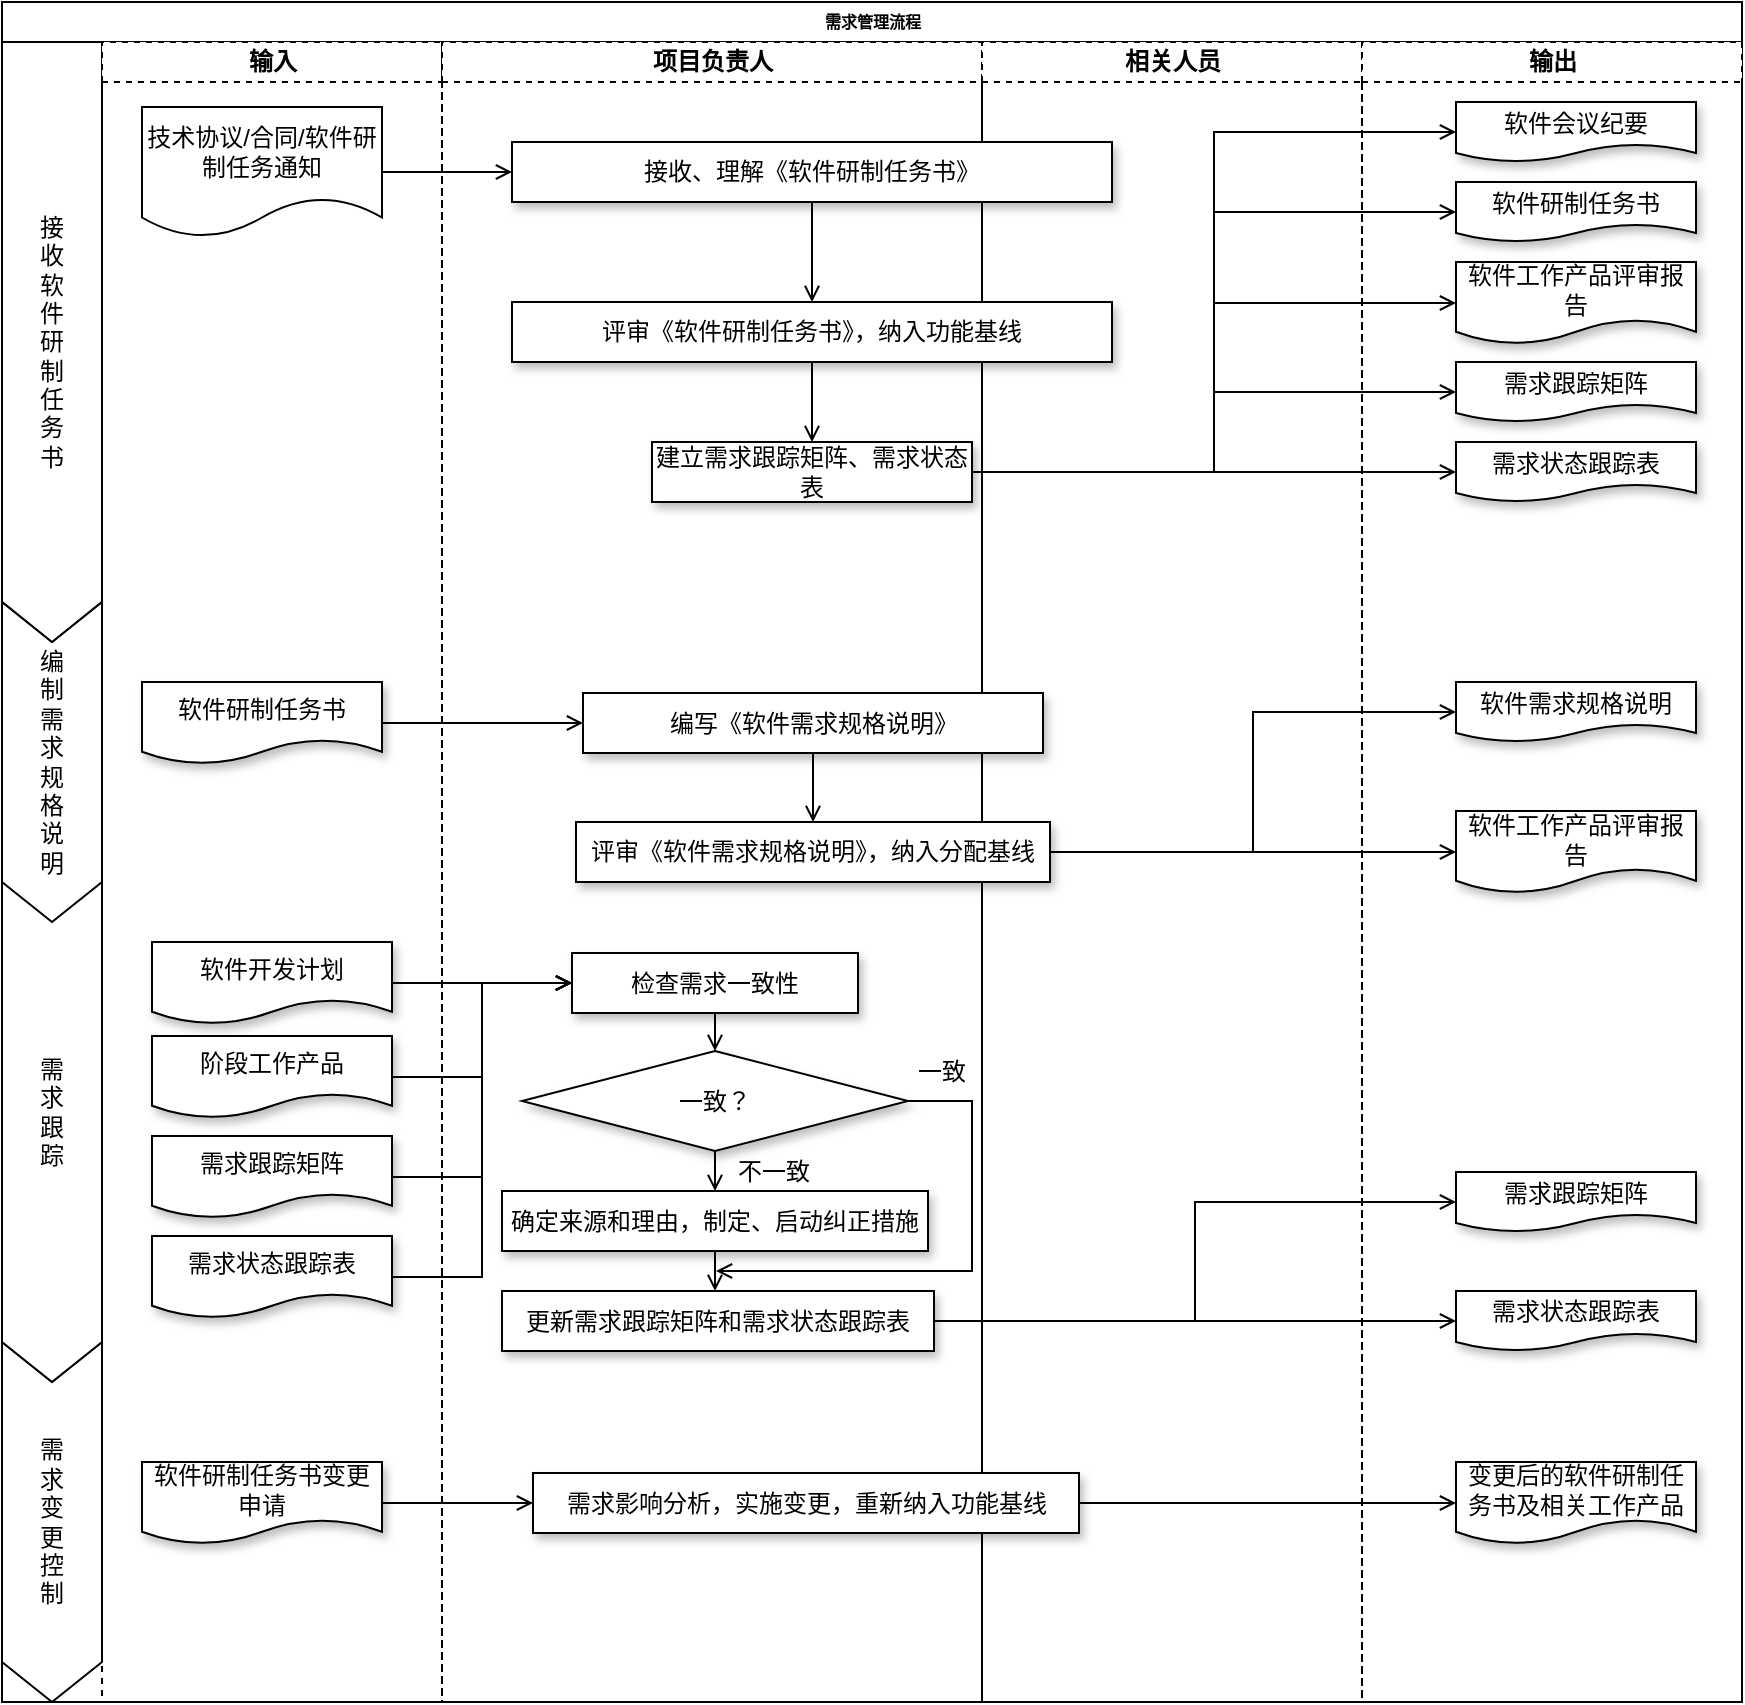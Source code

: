 <mxfile version="14.1.8" type="github">
  <diagram id="BIFD0itbEsLKPEQYxmJw" name="Page-1">
    <mxGraphModel dx="920" dy="528" grid="1" gridSize="10" guides="1" tooltips="1" connect="1" arrows="1" fold="1" page="1" pageScale="1" pageWidth="827" pageHeight="1169" math="0" shadow="0">
      <root>
        <mxCell id="0" />
        <mxCell id="1" parent="0" />
        <mxCell id="5naSUm5lGmLeOfdFWZ7L-22" value="需求管理流程" style="swimlane;html=1;childLayout=stackLayout;startSize=20;rounded=0;shadow=0;labelBackgroundColor=none;strokeWidth=1;fontFamily=Verdana;fontSize=8;align=center;" parent="1" vertex="1">
          <mxGeometry width="870" height="850" as="geometry">
            <mxRectangle x="20" y="940" width="60" height="20" as="alternateBounds" />
          </mxGeometry>
        </mxCell>
        <mxCell id="1lWDXWaLe5CV8tnP0nUf-1" value="" style="group" parent="5naSUm5lGmLeOfdFWZ7L-22" vertex="1" connectable="0">
          <mxGeometry y="20" width="50" height="830" as="geometry" />
        </mxCell>
        <mxCell id="1lWDXWaLe5CV8tnP0nUf-2" value="需&lt;br&gt;求&lt;br&gt;变&lt;br&gt;更&lt;br&gt;控&lt;br&gt;制" style="shape=step;perimeter=stepPerimeter;whiteSpace=wrap;html=1;fixedSize=1;size=20;direction=south;" parent="1lWDXWaLe5CV8tnP0nUf-1" vertex="1">
          <mxGeometry y="650" width="50" height="180" as="geometry" />
        </mxCell>
        <mxCell id="1lWDXWaLe5CV8tnP0nUf-3" value="需&lt;br&gt;求&lt;br&gt;跟&lt;br&gt;踪" style="shape=step;perimeter=stepPerimeter;whiteSpace=wrap;html=1;fixedSize=1;size=20;direction=south;" parent="1lWDXWaLe5CV8tnP0nUf-1" vertex="1">
          <mxGeometry y="400" width="50" height="270" as="geometry" />
        </mxCell>
        <mxCell id="1lWDXWaLe5CV8tnP0nUf-4" value="编&lt;br&gt;制&lt;br&gt;需&lt;br&gt;求&lt;br&gt;规&lt;br&gt;格&lt;br&gt;说&lt;br&gt;明" style="shape=step;perimeter=stepPerimeter;whiteSpace=wrap;html=1;fixedSize=1;size=20;direction=south;" parent="1lWDXWaLe5CV8tnP0nUf-1" vertex="1">
          <mxGeometry y="280" width="50" height="160" as="geometry" />
        </mxCell>
        <mxCell id="1lWDXWaLe5CV8tnP0nUf-5" value="接&lt;br&gt;收&lt;br&gt;软&lt;br&gt;件&lt;br&gt;研&lt;br&gt;制&lt;br&gt;任&lt;br&gt;务&lt;br&gt;书" style="shape=offPageConnector;whiteSpace=wrap;html=1;size=0.067;" parent="1lWDXWaLe5CV8tnP0nUf-1" vertex="1">
          <mxGeometry width="50" height="300" as="geometry" />
        </mxCell>
        <mxCell id="5naSUm5lGmLeOfdFWZ7L-23" value="输入" style="swimlane;html=1;startSize=20;dashed=1;" parent="5naSUm5lGmLeOfdFWZ7L-22" vertex="1">
          <mxGeometry x="50" y="20" width="170" height="830" as="geometry" />
        </mxCell>
        <mxCell id="5naSUm5lGmLeOfdFWZ7L-68" value="技术协议/合同/软件研制任务通知" style="shape=document;whiteSpace=wrap;html=1;boundedLbl=1;fontSize=12;" parent="5naSUm5lGmLeOfdFWZ7L-23" vertex="1">
          <mxGeometry x="20" y="32.5" width="120" height="65" as="geometry" />
        </mxCell>
        <mxCell id="5naSUm5lGmLeOfdFWZ7L-151" value="软件研制任务书" style="shape=document;whiteSpace=wrap;html=1;boundedLbl=1;shadow=1;fontSize=12;" parent="5naSUm5lGmLeOfdFWZ7L-23" vertex="1">
          <mxGeometry x="20" y="320" width="120" height="41" as="geometry" />
        </mxCell>
        <mxCell id="5naSUm5lGmLeOfdFWZ7L-157" value="软件研制任务书变更申请" style="shape=document;whiteSpace=wrap;html=1;boundedLbl=1;shadow=1;fontSize=12;" parent="5naSUm5lGmLeOfdFWZ7L-23" vertex="1">
          <mxGeometry x="20" y="710" width="120" height="41" as="geometry" />
        </mxCell>
        <mxCell id="5naSUm5lGmLeOfdFWZ7L-166" value="软件开发计划" style="shape=document;whiteSpace=wrap;html=1;boundedLbl=1;shadow=1;fontSize=12;" parent="5naSUm5lGmLeOfdFWZ7L-23" vertex="1">
          <mxGeometry x="25" y="450" width="120" height="41" as="geometry" />
        </mxCell>
        <mxCell id="5naSUm5lGmLeOfdFWZ7L-167" value="阶段工作产品" style="shape=document;whiteSpace=wrap;html=1;boundedLbl=1;shadow=1;fontSize=12;" parent="5naSUm5lGmLeOfdFWZ7L-23" vertex="1">
          <mxGeometry x="25" y="497" width="120" height="41" as="geometry" />
        </mxCell>
        <mxCell id="5naSUm5lGmLeOfdFWZ7L-168" value="需求跟踪矩阵" style="shape=document;whiteSpace=wrap;html=1;boundedLbl=1;shadow=1;fontSize=12;" parent="5naSUm5lGmLeOfdFWZ7L-23" vertex="1">
          <mxGeometry x="25" y="547" width="120" height="41" as="geometry" />
        </mxCell>
        <mxCell id="5naSUm5lGmLeOfdFWZ7L-169" value="需求状态跟踪表" style="shape=document;whiteSpace=wrap;html=1;boundedLbl=1;shadow=1;fontSize=12;" parent="5naSUm5lGmLeOfdFWZ7L-23" vertex="1">
          <mxGeometry x="25" y="597" width="120" height="41" as="geometry" />
        </mxCell>
        <mxCell id="5naSUm5lGmLeOfdFWZ7L-49" value="项目负责人" style="swimlane;html=1;startSize=20;dashed=1;" parent="5naSUm5lGmLeOfdFWZ7L-22" vertex="1">
          <mxGeometry x="220" y="20" width="270" height="830" as="geometry" />
        </mxCell>
        <mxCell id="5naSUm5lGmLeOfdFWZ7L-172" style="edgeStyle=elbowEdgeStyle;rounded=0;orthogonalLoop=1;jettySize=auto;html=1;entryX=0.5;entryY=0;entryDx=0;entryDy=0;fontSize=12;endArrow=open;endFill=0;" parent="5naSUm5lGmLeOfdFWZ7L-49" source="5naSUm5lGmLeOfdFWZ7L-170" target="5naSUm5lGmLeOfdFWZ7L-171" edge="1">
          <mxGeometry relative="1" as="geometry" />
        </mxCell>
        <mxCell id="5naSUm5lGmLeOfdFWZ7L-170" value="检查需求一致性" style="rounded=0;whiteSpace=wrap;html=1;shadow=1;fontSize=12;" parent="5naSUm5lGmLeOfdFWZ7L-49" vertex="1">
          <mxGeometry x="65" y="455.5" width="143" height="30" as="geometry" />
        </mxCell>
        <mxCell id="5naSUm5lGmLeOfdFWZ7L-178" style="edgeStyle=elbowEdgeStyle;rounded=0;orthogonalLoop=1;jettySize=auto;html=1;endArrow=open;endFill=0;fontSize=12;" parent="5naSUm5lGmLeOfdFWZ7L-49" source="5naSUm5lGmLeOfdFWZ7L-171" target="5naSUm5lGmLeOfdFWZ7L-173" edge="1">
          <mxGeometry relative="1" as="geometry" />
        </mxCell>
        <mxCell id="5naSUm5lGmLeOfdFWZ7L-210" style="edgeStyle=orthogonalEdgeStyle;rounded=0;sketch=0;orthogonalLoop=1;jettySize=auto;html=1;endArrow=open;endFill=0;strokeColor=#000000;exitX=1;exitY=0.5;exitDx=0;exitDy=0;" parent="5naSUm5lGmLeOfdFWZ7L-49" source="5naSUm5lGmLeOfdFWZ7L-171" edge="1">
          <mxGeometry relative="1" as="geometry">
            <mxPoint x="193.4" y="539.5" as="sourcePoint" />
            <mxPoint x="137" y="615" as="targetPoint" />
            <Array as="points">
              <mxPoint x="265" y="529.5" />
              <mxPoint x="265" y="614.5" />
              <mxPoint x="137" y="614.5" />
            </Array>
          </mxGeometry>
        </mxCell>
        <mxCell id="5naSUm5lGmLeOfdFWZ7L-171" value="一致？" style="rhombus;whiteSpace=wrap;html=1;shadow=1;fontSize=12;" parent="5naSUm5lGmLeOfdFWZ7L-49" vertex="1">
          <mxGeometry x="40" y="504.5" width="193" height="50" as="geometry" />
        </mxCell>
        <mxCell id="5naSUm5lGmLeOfdFWZ7L-179" style="edgeStyle=elbowEdgeStyle;rounded=0;orthogonalLoop=1;jettySize=auto;html=1;endArrow=open;endFill=0;fontSize=12;" parent="5naSUm5lGmLeOfdFWZ7L-49" source="5naSUm5lGmLeOfdFWZ7L-173" target="5naSUm5lGmLeOfdFWZ7L-174" edge="1">
          <mxGeometry relative="1" as="geometry" />
        </mxCell>
        <mxCell id="5naSUm5lGmLeOfdFWZ7L-173" value="确定来源和理由，制定、启动纠正措施" style="rounded=0;whiteSpace=wrap;html=1;shadow=1;fontSize=12;" parent="5naSUm5lGmLeOfdFWZ7L-49" vertex="1">
          <mxGeometry x="30" y="574.5" width="213" height="30" as="geometry" />
        </mxCell>
        <mxCell id="5naSUm5lGmLeOfdFWZ7L-174" value="更新需求跟踪矩阵和需求状态跟踪表" style="rounded=0;whiteSpace=wrap;html=1;shadow=1;fontSize=12;" parent="5naSUm5lGmLeOfdFWZ7L-49" vertex="1">
          <mxGeometry x="30" y="624.5" width="216" height="30" as="geometry" />
        </mxCell>
        <mxCell id="5naSUm5lGmLeOfdFWZ7L-211" value="一致" style="text;html=1;strokeColor=none;fillColor=none;align=center;verticalAlign=middle;whiteSpace=wrap;rounded=0;dashed=1;sketch=0;" parent="5naSUm5lGmLeOfdFWZ7L-49" vertex="1">
          <mxGeometry x="230" y="504.5" width="40" height="20" as="geometry" />
        </mxCell>
        <mxCell id="5naSUm5lGmLeOfdFWZ7L-212" value="不一致" style="text;html=1;strokeColor=none;fillColor=none;align=center;verticalAlign=middle;whiteSpace=wrap;rounded=0;dashed=1;sketch=0;" parent="5naSUm5lGmLeOfdFWZ7L-49" vertex="1">
          <mxGeometry x="146" y="554.5" width="40" height="20" as="geometry" />
        </mxCell>
        <mxCell id="5naSUm5lGmLeOfdFWZ7L-58" value="相关人员" style="swimlane;html=1;startSize=20;dashed=1;" parent="5naSUm5lGmLeOfdFWZ7L-22" vertex="1">
          <mxGeometry x="490" y="20" width="190" height="830" as="geometry" />
        </mxCell>
        <mxCell id="5naSUm5lGmLeOfdFWZ7L-65" value="输出" style="swimlane;html=1;startSize=20;dashed=1;" parent="5naSUm5lGmLeOfdFWZ7L-22" vertex="1">
          <mxGeometry x="680" y="20" width="190" height="830" as="geometry" />
        </mxCell>
        <mxCell id="5naSUm5lGmLeOfdFWZ7L-136" value="需求状态跟踪表" style="shape=document;whiteSpace=wrap;html=1;boundedLbl=1;shadow=1;fontSize=12;" parent="5naSUm5lGmLeOfdFWZ7L-65" vertex="1">
          <mxGeometry x="47" y="200" width="120" height="30" as="geometry" />
        </mxCell>
        <mxCell id="5naSUm5lGmLeOfdFWZ7L-147" value="软件工作产品评审报告" style="shape=document;whiteSpace=wrap;html=1;boundedLbl=1;shadow=1;fontSize=12;" parent="5naSUm5lGmLeOfdFWZ7L-65" vertex="1">
          <mxGeometry x="47" y="110" width="120" height="41" as="geometry" />
        </mxCell>
        <mxCell id="5naSUm5lGmLeOfdFWZ7L-154" value="软件需求规格说明" style="shape=document;whiteSpace=wrap;html=1;boundedLbl=1;shadow=1;fontSize=12;" parent="5naSUm5lGmLeOfdFWZ7L-65" vertex="1">
          <mxGeometry x="47" y="320" width="120" height="30" as="geometry" />
        </mxCell>
        <mxCell id="5naSUm5lGmLeOfdFWZ7L-165" value="变更后的软件研制任务书及相关工作产品" style="shape=document;whiteSpace=wrap;html=1;boundedLbl=1;shadow=1;fontSize=12;" parent="5naSUm5lGmLeOfdFWZ7L-65" vertex="1">
          <mxGeometry x="47" y="710" width="120" height="41" as="geometry" />
        </mxCell>
        <mxCell id="5naSUm5lGmLeOfdFWZ7L-187" value="需求跟踪矩阵" style="shape=document;whiteSpace=wrap;html=1;boundedLbl=1;shadow=1;fontSize=12;" parent="5naSUm5lGmLeOfdFWZ7L-65" vertex="1">
          <mxGeometry x="47" y="565" width="120" height="30" as="geometry" />
        </mxCell>
        <mxCell id="5naSUm5lGmLeOfdFWZ7L-190" value="需求状态跟踪表" style="shape=document;whiteSpace=wrap;html=1;boundedLbl=1;shadow=1;fontSize=12;" parent="5naSUm5lGmLeOfdFWZ7L-65" vertex="1">
          <mxGeometry x="47" y="624.5" width="120" height="30" as="geometry" />
        </mxCell>
        <mxCell id="5naSUm5lGmLeOfdFWZ7L-196" value="软件工作产品评审报告" style="shape=document;whiteSpace=wrap;html=1;boundedLbl=1;shadow=1;fontSize=12;" parent="5naSUm5lGmLeOfdFWZ7L-65" vertex="1">
          <mxGeometry x="47" y="384.5" width="120" height="41" as="geometry" />
        </mxCell>
        <mxCell id="sdpFqhdl4siTFcLU0Acr-8" value="软件研制任务书" style="shape=document;whiteSpace=wrap;html=1;boundedLbl=1;shadow=1;fontSize=12;" vertex="1" parent="5naSUm5lGmLeOfdFWZ7L-65">
          <mxGeometry x="47" y="70" width="120" height="30" as="geometry" />
        </mxCell>
        <mxCell id="sdpFqhdl4siTFcLU0Acr-9" value="软件会议纪要" style="shape=document;whiteSpace=wrap;html=1;boundedLbl=1;shadow=1;fontSize=12;" vertex="1" parent="5naSUm5lGmLeOfdFWZ7L-65">
          <mxGeometry x="47" y="30" width="120" height="30" as="geometry" />
        </mxCell>
        <mxCell id="sdpFqhdl4siTFcLU0Acr-21" style="edgeStyle=orthogonalEdgeStyle;rounded=0;orthogonalLoop=1;jettySize=auto;html=1;endArrow=open;endFill=0;" edge="1" parent="5naSUm5lGmLeOfdFWZ7L-22" source="5naSUm5lGmLeOfdFWZ7L-166" target="5naSUm5lGmLeOfdFWZ7L-170">
          <mxGeometry relative="1" as="geometry" />
        </mxCell>
        <mxCell id="sdpFqhdl4siTFcLU0Acr-22" style="edgeStyle=orthogonalEdgeStyle;rounded=0;orthogonalLoop=1;jettySize=auto;html=1;entryX=0;entryY=0.5;entryDx=0;entryDy=0;endArrow=open;endFill=0;" edge="1" parent="5naSUm5lGmLeOfdFWZ7L-22" source="5naSUm5lGmLeOfdFWZ7L-167" target="5naSUm5lGmLeOfdFWZ7L-170">
          <mxGeometry relative="1" as="geometry" />
        </mxCell>
        <mxCell id="sdpFqhdl4siTFcLU0Acr-23" style="edgeStyle=orthogonalEdgeStyle;rounded=0;orthogonalLoop=1;jettySize=auto;html=1;entryX=0;entryY=0.5;entryDx=0;entryDy=0;endArrow=open;endFill=0;" edge="1" parent="5naSUm5lGmLeOfdFWZ7L-22" source="5naSUm5lGmLeOfdFWZ7L-168" target="5naSUm5lGmLeOfdFWZ7L-170">
          <mxGeometry relative="1" as="geometry" />
        </mxCell>
        <mxCell id="sdpFqhdl4siTFcLU0Acr-24" style="edgeStyle=orthogonalEdgeStyle;rounded=0;orthogonalLoop=1;jettySize=auto;html=1;entryX=0;entryY=0.5;entryDx=0;entryDy=0;endArrow=open;endFill=0;" edge="1" parent="5naSUm5lGmLeOfdFWZ7L-22" source="5naSUm5lGmLeOfdFWZ7L-169" target="5naSUm5lGmLeOfdFWZ7L-170">
          <mxGeometry relative="1" as="geometry" />
        </mxCell>
        <mxCell id="sdpFqhdl4siTFcLU0Acr-25" style="edgeStyle=orthogonalEdgeStyle;rounded=0;orthogonalLoop=1;jettySize=auto;html=1;entryX=0;entryY=0.5;entryDx=0;entryDy=0;endArrow=open;endFill=0;" edge="1" parent="5naSUm5lGmLeOfdFWZ7L-22" source="5naSUm5lGmLeOfdFWZ7L-174" target="5naSUm5lGmLeOfdFWZ7L-190">
          <mxGeometry relative="1" as="geometry" />
        </mxCell>
        <mxCell id="sdpFqhdl4siTFcLU0Acr-26" style="edgeStyle=orthogonalEdgeStyle;rounded=0;orthogonalLoop=1;jettySize=auto;html=1;entryX=0;entryY=0.5;entryDx=0;entryDy=0;endArrow=open;endFill=0;" edge="1" parent="5naSUm5lGmLeOfdFWZ7L-22" source="5naSUm5lGmLeOfdFWZ7L-174" target="5naSUm5lGmLeOfdFWZ7L-187">
          <mxGeometry relative="1" as="geometry" />
        </mxCell>
        <mxCell id="sdpFqhdl4siTFcLU0Acr-11" style="edgeStyle=orthogonalEdgeStyle;rounded=0;orthogonalLoop=1;jettySize=auto;html=1;entryX=0;entryY=0.5;entryDx=0;entryDy=0;endArrow=open;endFill=0;" edge="1" parent="1" source="5naSUm5lGmLeOfdFWZ7L-127" target="5naSUm5lGmLeOfdFWZ7L-136">
          <mxGeometry relative="1" as="geometry" />
        </mxCell>
        <mxCell id="sdpFqhdl4siTFcLU0Acr-13" style="edgeStyle=orthogonalEdgeStyle;rounded=0;orthogonalLoop=1;jettySize=auto;html=1;entryX=0;entryY=0.5;entryDx=0;entryDy=0;endArrow=open;endFill=0;" edge="1" parent="1" source="5naSUm5lGmLeOfdFWZ7L-127" target="5naSUm5lGmLeOfdFWZ7L-146">
          <mxGeometry relative="1" as="geometry" />
        </mxCell>
        <mxCell id="sdpFqhdl4siTFcLU0Acr-14" style="edgeStyle=orthogonalEdgeStyle;rounded=0;orthogonalLoop=1;jettySize=auto;html=1;entryX=0;entryY=0.5;entryDx=0;entryDy=0;endArrow=open;endFill=0;" edge="1" parent="1" source="5naSUm5lGmLeOfdFWZ7L-127" target="5naSUm5lGmLeOfdFWZ7L-147">
          <mxGeometry relative="1" as="geometry" />
        </mxCell>
        <mxCell id="sdpFqhdl4siTFcLU0Acr-15" style="edgeStyle=orthogonalEdgeStyle;rounded=0;orthogonalLoop=1;jettySize=auto;html=1;entryX=0;entryY=0.5;entryDx=0;entryDy=0;endArrow=open;endFill=0;" edge="1" parent="1" source="5naSUm5lGmLeOfdFWZ7L-127" target="sdpFqhdl4siTFcLU0Acr-8">
          <mxGeometry relative="1" as="geometry" />
        </mxCell>
        <mxCell id="sdpFqhdl4siTFcLU0Acr-16" style="edgeStyle=orthogonalEdgeStyle;rounded=0;orthogonalLoop=1;jettySize=auto;html=1;entryX=0;entryY=0.5;entryDx=0;entryDy=0;endArrow=open;endFill=0;" edge="1" parent="1" source="5naSUm5lGmLeOfdFWZ7L-127" target="sdpFqhdl4siTFcLU0Acr-9">
          <mxGeometry relative="1" as="geometry" />
        </mxCell>
        <mxCell id="5naSUm5lGmLeOfdFWZ7L-127" value="建立需求跟踪矩阵、需求状态表" style="rounded=0;whiteSpace=wrap;html=1;shadow=1;fontSize=12;" parent="1" vertex="1">
          <mxGeometry x="325" y="220" width="160" height="30" as="geometry" />
        </mxCell>
        <mxCell id="5naSUm5lGmLeOfdFWZ7L-146" value="需求跟踪矩阵" style="shape=document;whiteSpace=wrap;html=1;boundedLbl=1;shadow=1;fontSize=12;" parent="1" vertex="1">
          <mxGeometry x="727" y="180" width="120" height="30" as="geometry" />
        </mxCell>
        <mxCell id="sdpFqhdl4siTFcLU0Acr-3" style="edgeStyle=orthogonalEdgeStyle;rounded=0;orthogonalLoop=1;jettySize=auto;html=1;endArrow=open;endFill=0;" edge="1" parent="1" source="5naSUm5lGmLeOfdFWZ7L-135" target="5naSUm5lGmLeOfdFWZ7L-127">
          <mxGeometry relative="1" as="geometry" />
        </mxCell>
        <mxCell id="5naSUm5lGmLeOfdFWZ7L-135" value="评审《软件研制任务书》，纳入功能基线" style="rounded=0;whiteSpace=wrap;html=1;shadow=1;fontSize=12;" parent="1" vertex="1">
          <mxGeometry x="255" y="150" width="300" height="30" as="geometry" />
        </mxCell>
        <mxCell id="sdpFqhdl4siTFcLU0Acr-2" style="edgeStyle=orthogonalEdgeStyle;rounded=0;orthogonalLoop=1;jettySize=auto;html=1;entryX=0.5;entryY=0;entryDx=0;entryDy=0;endArrow=open;endFill=0;" edge="1" parent="1" source="5naSUm5lGmLeOfdFWZ7L-134" target="5naSUm5lGmLeOfdFWZ7L-135">
          <mxGeometry relative="1" as="geometry" />
        </mxCell>
        <mxCell id="5naSUm5lGmLeOfdFWZ7L-134" value="接收、理解《软件研制任务书》" style="rounded=0;whiteSpace=wrap;html=1;shadow=1;fontSize=12;" parent="1" vertex="1">
          <mxGeometry x="255" y="70" width="300" height="30" as="geometry" />
        </mxCell>
        <mxCell id="sdpFqhdl4siTFcLU0Acr-18" style="edgeStyle=orthogonalEdgeStyle;rounded=0;orthogonalLoop=1;jettySize=auto;html=1;entryX=0.5;entryY=0;entryDx=0;entryDy=0;endArrow=open;endFill=0;" edge="1" parent="1" source="5naSUm5lGmLeOfdFWZ7L-152" target="5naSUm5lGmLeOfdFWZ7L-153">
          <mxGeometry relative="1" as="geometry" />
        </mxCell>
        <mxCell id="5naSUm5lGmLeOfdFWZ7L-152" value="编写《软件需求规格说明》" style="rounded=0;whiteSpace=wrap;html=1;shadow=1;fontSize=12;" parent="1" vertex="1">
          <mxGeometry x="290.5" y="345.5" width="230" height="30" as="geometry" />
        </mxCell>
        <mxCell id="sdpFqhdl4siTFcLU0Acr-19" style="edgeStyle=orthogonalEdgeStyle;rounded=0;orthogonalLoop=1;jettySize=auto;html=1;entryX=0;entryY=0.5;entryDx=0;entryDy=0;endArrow=open;endFill=0;" edge="1" parent="1" source="5naSUm5lGmLeOfdFWZ7L-153" target="5naSUm5lGmLeOfdFWZ7L-196">
          <mxGeometry relative="1" as="geometry">
            <Array as="points">
              <mxPoint x="524" y="425" />
            </Array>
          </mxGeometry>
        </mxCell>
        <mxCell id="sdpFqhdl4siTFcLU0Acr-20" style="edgeStyle=orthogonalEdgeStyle;rounded=0;orthogonalLoop=1;jettySize=auto;html=1;entryX=0;entryY=0.5;entryDx=0;entryDy=0;endArrow=open;endFill=0;" edge="1" parent="1" source="5naSUm5lGmLeOfdFWZ7L-153" target="5naSUm5lGmLeOfdFWZ7L-154">
          <mxGeometry relative="1" as="geometry" />
        </mxCell>
        <mxCell id="5naSUm5lGmLeOfdFWZ7L-153" value="评审《软件需求规格说明》，纳入分配基线" style="rounded=0;whiteSpace=wrap;html=1;shadow=1;fontSize=12;" parent="1" vertex="1">
          <mxGeometry x="287" y="410" width="237" height="30" as="geometry" />
        </mxCell>
        <mxCell id="5naSUm5lGmLeOfdFWZ7L-195" style="edgeStyle=orthogonalEdgeStyle;rounded=0;sketch=0;orthogonalLoop=1;jettySize=auto;html=1;entryX=0;entryY=0.5;entryDx=0;entryDy=0;endArrow=open;endFill=0;strokeColor=#000000;" parent="1" source="5naSUm5lGmLeOfdFWZ7L-161" target="5naSUm5lGmLeOfdFWZ7L-165" edge="1">
          <mxGeometry relative="1" as="geometry" />
        </mxCell>
        <mxCell id="5naSUm5lGmLeOfdFWZ7L-161" value="需求影响分析，实施变更，重新纳入功能基线" style="rounded=0;whiteSpace=wrap;html=1;shadow=1;fontSize=12;" parent="1" vertex="1">
          <mxGeometry x="265.5" y="735.5" width="273" height="30" as="geometry" />
        </mxCell>
        <mxCell id="5naSUm5lGmLeOfdFWZ7L-194" style="edgeStyle=orthogonalEdgeStyle;rounded=0;sketch=0;orthogonalLoop=1;jettySize=auto;html=1;endArrow=open;endFill=0;strokeColor=#000000;" parent="1" source="5naSUm5lGmLeOfdFWZ7L-157" target="5naSUm5lGmLeOfdFWZ7L-161" edge="1">
          <mxGeometry relative="1" as="geometry" />
        </mxCell>
        <mxCell id="sdpFqhdl4siTFcLU0Acr-1" style="edgeStyle=orthogonalEdgeStyle;rounded=0;orthogonalLoop=1;jettySize=auto;html=1;entryX=0;entryY=0.5;entryDx=0;entryDy=0;endArrow=open;endFill=0;" edge="1" parent="1" source="5naSUm5lGmLeOfdFWZ7L-68" target="5naSUm5lGmLeOfdFWZ7L-134">
          <mxGeometry relative="1" as="geometry" />
        </mxCell>
        <mxCell id="sdpFqhdl4siTFcLU0Acr-17" style="edgeStyle=orthogonalEdgeStyle;rounded=0;orthogonalLoop=1;jettySize=auto;html=1;entryX=0;entryY=0.5;entryDx=0;entryDy=0;endArrow=open;endFill=0;" edge="1" parent="1" source="5naSUm5lGmLeOfdFWZ7L-151" target="5naSUm5lGmLeOfdFWZ7L-152">
          <mxGeometry relative="1" as="geometry" />
        </mxCell>
      </root>
    </mxGraphModel>
  </diagram>
</mxfile>
